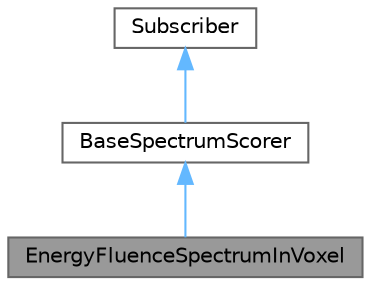 digraph "EnergyFluenceSpectrumInVoxel"
{
 // LATEX_PDF_SIZE
  bgcolor="transparent";
  edge [fontname=Helvetica,fontsize=10,labelfontname=Helvetica,labelfontsize=10];
  node [fontname=Helvetica,fontsize=10,shape=box,height=0.2,width=0.4];
  Node1 [id="Node000001",label="EnergyFluenceSpectrumInVoxel",height=0.2,width=0.4,color="gray40", fillcolor="grey60", style="filled", fontcolor="black",tooltip="A class for scoring the energy fluence of particles enter a voxel of the scoring phantom geometry."];
  Node2 -> Node1 [id="edge1_Node000001_Node000002",dir="back",color="steelblue1",style="solid",tooltip=" "];
  Node2 [id="Node000002",label="BaseSpectrumScorer",height=0.2,width=0.4,color="gray40", fillcolor="white", style="filled",URL="$classBaseSpectrumScorer.html",tooltip="abstract base class for scoring spectrum information"];
  Node3 -> Node2 [id="edge2_Node000002_Node000003",dir="back",color="steelblue1",style="solid",tooltip=" "];
  Node3 [id="Node000003",label="Subscriber",height=0.2,width=0.4,color="gray40", fillcolor="white", style="filled",URL="$classSubscriber.html",tooltip=" "];
}

